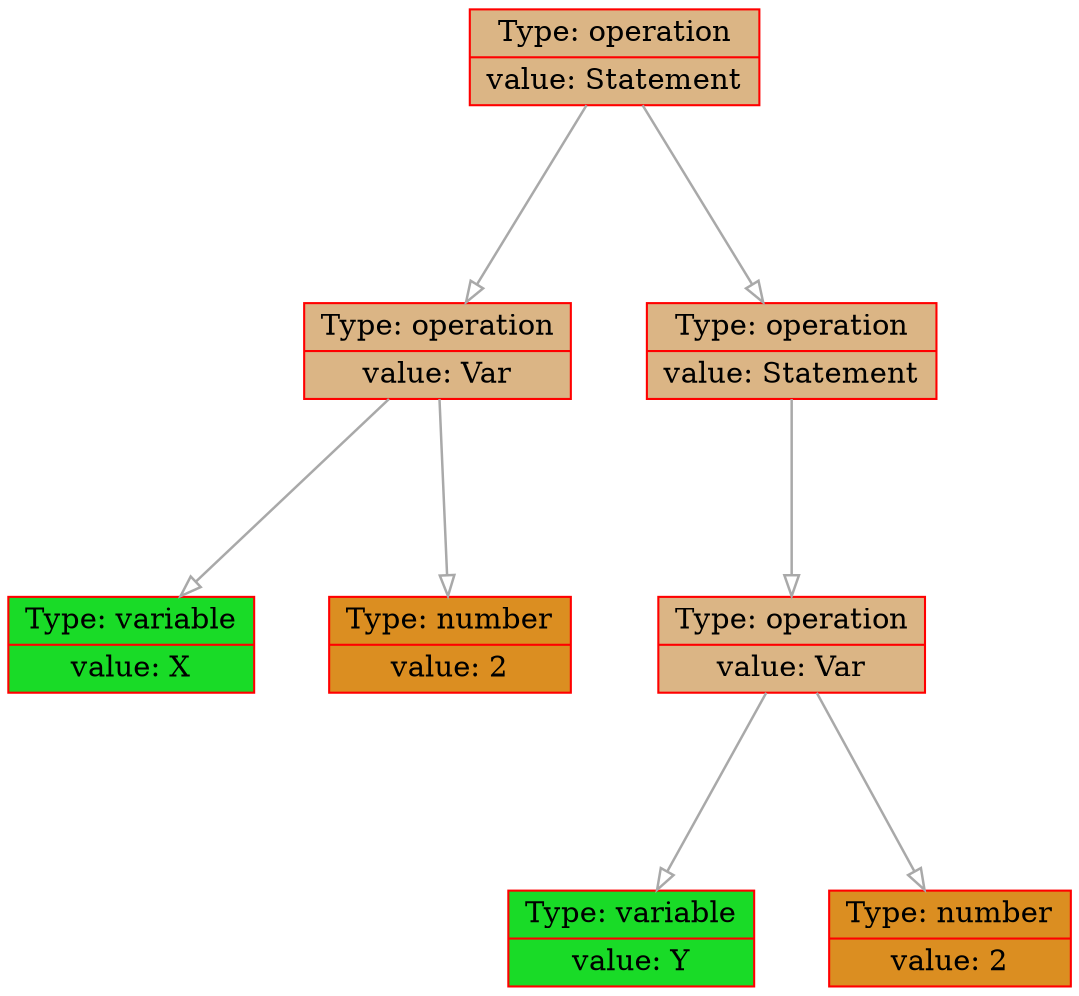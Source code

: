 
    digraph g {
        dpi      = 200;
        fontname = "Comic Sans MS";
        fontsize = 20;
        rankdir   =  TB;
        edge [color = darkgrey, arrowhead = onormal, arrowsize = 1, penwidth = 1.2]
        graph[fillcolor = lightgreen, ranksep = 1.3, nodesep = 0.5,
        style = "rounded, filled",color = green, penwidth = 2]

    Node0000023c20481950[shape=record, width=0.2, style="filled", color="red", fillcolor="#DBB585",label=" {Type: operation | value: Statement}"] 
 
Node0000023c20481860[shape=record, width=0.2, style="filled", color="red", fillcolor="#DBB585",label=" {Type: operation | value: Var}"] 
 
Node0000023c20481800[shape=record, width=0.2, style="filled", color="red", fillcolor="#19DB27",label=" {Type: variable | value: X}"] 
 
Node0000023c20481830[shape=record, width=0.2, style="filled", color="red", fillcolor="#DB8E21",label=" {Type: number | value: 2}"] 
 
Node0000023c20481920[shape=record, width=0.2, style="filled", color="red", fillcolor="#DBB585",label=" {Type: operation | value: Statement}"] 
 
Node0000023c204818f0[shape=record, width=0.2, style="filled", color="red", fillcolor="#DBB585",label=" {Type: operation | value: Var}"] 
 
Node0000023c20481890[shape=record, width=0.2, style="filled", color="red", fillcolor="#19DB27",label=" {Type: variable | value: Y}"] 
 
Node0000023c204818c0[shape=record, width=0.2, style="filled", color="red", fillcolor="#DB8E21",label=" {Type: number | value: 2}"] 
 
Node0000023c20481950->Node0000023c20481860
Node0000023c20481860->Node0000023c20481800
Node0000023c20481860->Node0000023c20481830
Node0000023c20481950->Node0000023c20481920
Node0000023c20481920->Node0000023c204818f0
Node0000023c204818f0->Node0000023c20481890
Node0000023c204818f0->Node0000023c204818c0
}
